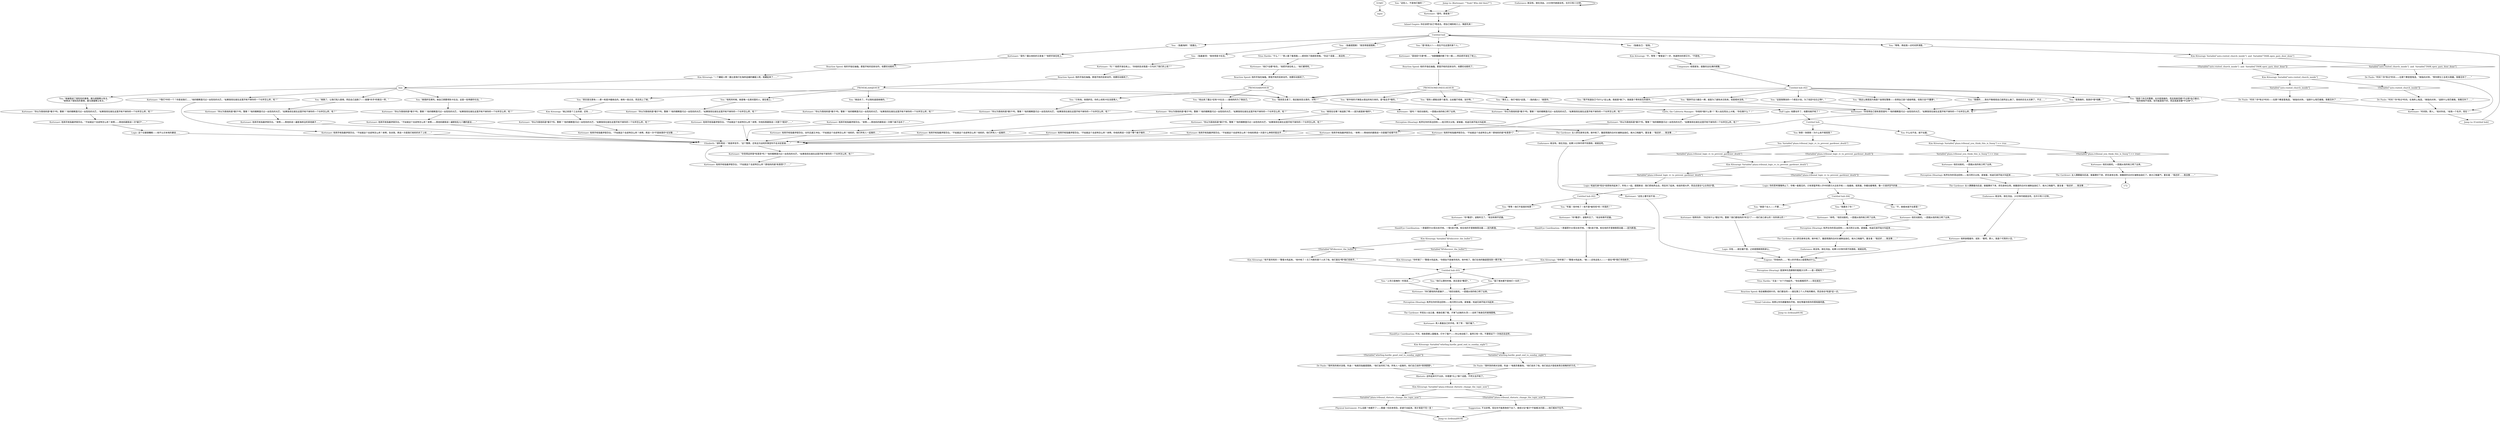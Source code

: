 # TRIBUNAL / THEY DID NOT DO THIS!
# "They didn't do it!"
# ==================================================
digraph G {
	  0 [label="START"];
	  1 [label="input"];
	  2 [label="You: （指着自己）“是我。”"];
	  3 [label="You: （指着海岸）“是露比。”"];
	  4 [label="Untitled hub (02)"];
	  5 [label="Kortenaer: “你以为我他妈是*傻子*吗，警察？”他的眼睛里闪过一丝危险的光芒。“如果我现在就在这里开枪干掉你的一个伙伴怎么样，哈？”"];
	  6 [label="Logic: 你的思考慢慢停止了。你唯一能看见的，只有穿盔甲男人手中的那只大左轮手枪——指着她，摇晃着。你蠕动着嘴唇，像一只渴求空气的鱼……"];
	  7 [label="Kortenaer: 他用手枪指着伊丽莎白。动作迅速又冲动。“不如就这个吉皮特怎么样？他妈的，他们所有人一起做的……”"];
	  8 [label="Kortenaer: 他用手枪指着伊丽莎白。“不如就这个吉皮特怎么样？他妈的，他们所有人一起做的……”"];
	  9 [label="You: “等等！他们不是真的有罪！”"];
	  10 [label="Kortenaer: 他扣动扳机。一团烟从他的枪口喷了出来。"];
	  11 [label="You: “我这么做是因为我是个妄想狂警察——觉得自己是个超级明星。但我只会*干蠢事*。”"];
	  12 [label="Reaction Speed: 他的手指在抽搐。那是开枪的反射动作。他要扣动扳机了。"];
	  13 [label="Kortenaer: 他用手枪指着伊丽莎白。“不如就这个吉皮特怎么样？来啊，你他妈再说一次是个哪个婊子做的……”"];
	  14 [label="Kortenaer: “你*撒谎*。波勒听见了。”他没有移开武器。"];
	  15 [label="You: “园丁根本都不是他们一伙的！”"];
	  16 [label="PROVEKLAASJEHUB"];
	  17 [label="Kim Kitsuragi: “一个嫌疑人啊！露比是我们在海岸追捕的嫌疑人呢。她藏起来了……”"];
	  18 [label="Kortenaer: 他用手枪指着伊丽莎白。“不如就这个吉皮特怎么样？来啊，告诉我，再说一次是我们他妈的杀了上校……”"];
	  19 [label="You: “很多人都能去那个屋顶。比如餐厅老板，加尔特。”"];
	  20 [label="Kortenaer: “是吗，那是谁？”"];
	  21 [label="Reaction Speed: 他的手指在抽搐。那是开枪的反射动作。他要扣动扳机了。"];
	  22 [label="You: “我做的……我也不敢相信自己居然这么做了。我他妈实在太无聊了，不过……”"];
	  23 [label="De Paule: “时间？你*有过*时间——在那个教堂里鬼混。”她指向对岸。“帮你那位工会老大跑腿。我看见你了……”"];
	  24 [label="Inland Empire: 你应该把*自己*卷进去。把自己堵到枪口上，胸部先来！"];
	  25 [label="Elizabeth: “请听我说！”她高举双手。“这个警察，还有这次战地军事宣判不会决定是谁……”"];
	  26 [label="De Paule: “我听到的绝对没错，科迪！”电报员指着提图斯。“他们说吊死了他。所有人一起做的。他们自己说的*清清楚楚*。”"];
	  27 [label="Perception (Hearing): 枪声在你的耳边回响——低沉而又尖锐。紧接着，哈迪兄弟开始大叫起来……"];
	  28 [label="The Gardener: 女人蹒跚着向后退，接着蹲伏下来，抓住身体左侧。她腹部的白衬衫被鲜血染红了。她大口喘着气，重复着：“我还好……我没事……”"];
	  29 [label="Logic: 这个论据很糟糕——他不认识本地的暴徒……"];
	  30 [label="Untitled hub"];
	  31 [label="You: “事实上，他们*就在*这里。”（指向敌人）“就是你。”"];
	  32 [label="Kortenaer: “你以为我他妈是*傻子*吗，警察？”他的眼睛里闪过一丝危险的光芒。“如果我现在就在这里开枪干掉你的一个伙伴怎么样，哈？”"];
	  33 [label="Kortenaer: 他用手枪指着伊丽莎白。“不如就这个吉皮特怎么样？来啊，你他妈再跟我说一次那个*房间*……”"];
	  34 [label="Kortenaer: 他用手枪指着伊丽莎白。“不如就这个吉皮特怎么样？来啊——再他妈跟我说一遍那些乱七八糟的废话……”"];
	  35 [label="You: “听着！他中枪了！他不是*被吊死*的！听我的！”"];
	  36 [label="Rhetoric: 这听起来可不太妙。你需要*马上*换个话题。不然又会开枪了。"];
	  37 [label="You: “不，她根本就不在那里！”"];
	  38 [label="Titus Hardie: “尤金！”大个子抬起手。“快去看看莉齐——现在就去！”"];
	  39 [label="Kortenaer: “你以为我他妈是*傻子*吗，警察？”他的眼睛里闪过一丝危险的光芒。“如果我现在就在这里开枪干掉你的一个伙伴怎么样，哈？”"];
	  40 [label="You: “只有他。他很妒忌。你的上校和卡拉洁是情人。”"];
	  41 [label="Jump to: [Untitled hub]"];
	  42 [label="You: “上吊只是掩饰！听我说……”"];
	  43 [label="Kortenaer: 他扣动扳机。一团烟从他的枪口喷了出来。"];
	  44 [label="Reaction Speed: 他会被撕成碎片的。他们都会的——就在第三个人开枪的瞬间。而且他也*知道*这一点。"];
	  45 [label="Kortenaer: “真他妈*方便*啊……”他醉醺醺的瞪了你一眼——然后把手放在了枪上。"];
	  46 [label="You: “她很妒忌莱利。她自己想要得到卡拉洁。这是一些卑鄙的勾当。”"];
	  47 [label="You: “这些人，不是他们做的！”"];
	  48 [label="Kim Kitsuragi: Variable[\"plaza.tribunal_logic_rc_to_prevent_gardener_death\"]"];
	  49 [label="Variable[\"plaza.tribunal_logic_rc_to_prevent_gardener_death\"]", shape=diamond];
	  50 [label="!(Variable[\"plaza.tribunal_logic_rc_to_prevent_gardener_death\"])", shape=diamond];
	  51 [label="Kim Kitsuragi: “他不是吊死的！”警督大吼起来。“他中枪了！马丁内斯的某个人杀了他。他们是在*帮*我们找枪手。”"];
	  52 [label="Jump to: [tribunalHUB]"];
	  53 [label="Kim Kitsuragi: Variable[\"auto.visited_church_inside\"]  and  Variable[\"TASK.open_gary_door_done\"]"];
	  54 [label="Variable[\"auto.visited_church_inside\"]  and  Variable[\"TASK.open_gary_door_done\"]", shape=diamond];
	  55 [label="!(Variable[\"auto.visited_church_inside\"]  and  Variable[\"TASK.open_gary_door_done\"])", shape=diamond];
	  56 [label="Kim Kitsuragi: Variable[\"XP.discover_the_bullet\"]"];
	  57 [label="Variable[\"XP.discover_the_bullet\"]", shape=diamond];
	  58 [label="!(Variable[\"XP.discover_the_bullet\"])", shape=diamond];
	  59 [label="Untitled hub (03)"];
	  60 [label="De Paule: “我听到的绝对没错，科迪！”电报员看着他。“他们说杀了他。他们说这才是结束周日夜晚的好方式。”"];
	  61 [label="Eugene: “你他妈的……”男人的手想从口袋里掏点什么。"];
	  62 [label="Kortenaer: 他扣动扳机。一团烟从他的枪口喷了出来。"];
	  63 [label="Endurance: 她没有。她在流血。如果10分钟内得不到救助，她就会死。"];
	  64 [label="Perception (Hearing): 枪声在你的耳边回响——低沉而又尖锐。紧接着，哈迪兄弟开始大叫起来……"];
	  65 [label="You: “是我做的，我真的*很*抱歉。”"];
	  66 [label="You: “其实是无意地——那一枪是冲着她去的。她有一段过去，而且找上了她。”"];
	  67 [label="Reaction Speed: 他的手指在抽搐。那是开枪的反射动作。他要扣动扳机了。"];
	  68 [label="Kim Kitsuragi: Variable[\"plaza.tribunal_rhetoric_change_the_topic_now\"]"];
	  69 [label="Variable[\"plaza.tribunal_rhetoric_change_the_topic_now\"]", shape=diamond];
	  70 [label="!(Variable[\"plaza.tribunal_rhetoric_change_the_topic_now\"])", shape=diamond];
	  71 [label="Kortenaer: “鸟？”他把手放在枪上。“你他妈告诉我是一只鸟杀了我们的上校？”"];
	  72 [label="PROVESOMEONEELSEHUB"];
	  73 [label="You: “我是个失忆的警察。也许是我做的，而且我甚至都*不记得*自己做过。”\n“我的搭档不信我，但可能是我干的，而且我甚至都*不记得*了。”"];
	  74 [label="Hand/Eye Coordination: 不对。他故意朝上面瞄准，打中了窗户——你让他动摇了。虽然只有一秒。不要假设下一次他还会这样。"];
	  75 [label="The Gardener: 女人抓住身体左侧。她中枪了。腹部周围的白衬衫被鲜血染红。她大口喘着气，重复着：“我还好……我没事……”"];
	  76 [label="Perception (Hearing): 枪声在你的耳边回响——低沉而又尖锐。紧接着，哈迪兄弟开始大叫起来……"];
	  77 [label="Kim Kitsuragi: “不，等等！”警督退了一步，快速转向科顿艾尔。“不是他。”"];
	  78 [label="Titus Hardie: “什么？！”男人看了看周围——感觉到了困惑和背叛。“你这个混蛋……我没有……”"];
	  79 [label="Reaction Speed: 他的手指在抽搐。那是开枪的反射动作。他要扣动扳机了。"];
	  80 [label="Kortenaer: “你以为我他妈是*傻子*吗，警察？”他的眼睛里闪过一丝危险的光芒。“如果我现在就在这里开枪干掉你的一个伙伴怎么样，哈？”"];
	  81 [label="Kortenaer: 男人看着自己的手枪，笑了笑：“我打偏了。”"];
	  82 [label="You: “我要杀了你！”"];
	  83 [label="You: “她是个女人——不要……”"];
	  84 [label="Kim Kitsuragi: Variable[\"plaza.tribunal_you_think_this_is_funny\"] == true"];
	  85 [label="Variable[\"plaza.tribunal_you_think_this_is_funny\"] == true", shape=diamond];
	  86 [label="!(Variable[\"plaza.tribunal_you_think_this_is_funny\"] == true)", shape=diamond];
	  87 [label="The Gardener: 女人抓住身体左侧。她中枪了。腹部周围的白衬衫被鲜血染红。她大口喘着气，重复着：“我还好……我没事……”"];
	  88 [label="Jump to: [Kortenaer: \"\"Yeah? Who did then?\"\"]"];
	  89 [label="You: “是*其他人*——现在不在这里的某个人。”"];
	  90 [label="PROVEHARDYHUB"];
	  91 [label="Kim Kitsuragi: Variable[\"auto.visited_church_inside\"]"];
	  92 [label="Variable[\"auto.visited_church_inside\"]", shape=diamond];
	  93 [label="!(Variable[\"auto.visited_church_inside\"])", shape=diamond];
	  94 [label="Kortenaer: 他用手枪指着伊丽莎白。“不如就这个吉皮特怎么样？来啊——再他妈跟我说一次*婊子*……”"];
	  95 [label="Kortenaer: 他用手枪指着伊丽莎白。“来啊——再他妈的跟我说一次是餐厅经理干的！”"];
	  96 [label="Physical Instrument: 什么话题？枪都开了——乘着一切还来得及，赶紧行动起来。刚才真是千钧一发！"];
	  97 [label="Kortenaer: “你*撒谎*。波勒听见了。”他没有移开武器。"];
	  98 [label="You: “等等，再给我一点时间弄清楚。”"];
	  99 [label="De Paule: “时间？你*有过*时间——在那个教堂里鬼混。”她指向对岸。“追踪什么哑巴毒贩。我看见你了……”"];
	  100 [label="You: “她跑了。让我们陷入困境，然后自己逃跑了——就像*杀手*的做法一样。”"];
	  101 [label="You: “她被卷进了很危险的事情，跟马德雷教父有关。”\n“她卷进了很危险的事情，跟马德雷教父有关。”"];
	  102 [label="You: “射中他的子弹是从很远的地方来的。是*狙击手*做的。”"];
	  103 [label="Kortenaer: 他用手枪指着伊丽莎白。“不如就这个吉皮特怎么样？你他妈再说一次是什么神奇的狙击手……”"];
	  104 [label="You: 快想！快想想！为什么他不相信我？"];
	  105 [label="You: Variable[\"plaza.tribunal_logic_rc_to_prevent_gardener_death\"]"];
	  106 [label="Variable[\"plaza.tribunal_logic_rc_to_prevent_gardener_death\"]", shape=diamond];
	  107 [label="!(Variable[\"plaza.tribunal_logic_rc_to_prevent_gardener_death\"])", shape=diamond];
	  108 [label="Logic: 哈迪兄弟*坦白*说把他吊起来了。所有人一起。提图斯说：我们把他弄出去，然后吊了起来。他说的很大声，而且还是在*公众场合*里。"];
	  109 [label="Kortenaer: 他用手枪指着伊丽莎白。“不如就这个吉皮特怎么样？那他妈的就*有意思*了……”"];
	  110 [label="The Gardener: 年轻女人站立着，朝身后看了看。子弹飞过她的头顶——击碎了她身后的玻璃窗格。"];
	  111 [label="Kim Kitsuragi: Variable[\"whirling.hardie_good_end_to_sunday_night\"]"];
	  112 [label="Variable[\"whirling.hardie_good_end_to_sunday_night\"]", shape=diamond];
	  113 [label="!(Variable[\"whirling.hardie_good_end_to_sunday_night\"])", shape=diamond];
	  114 [label="Hand/Eye Coordination: 一款基耶尔40型左轮手枪。一管8发子弹。枪在他的手里微微晃动着——因为醉酒。"];
	  115 [label="Kim Kitsuragi: “你听错了！”警督大吼起来。“她——还有这些人——一直在*帮*我们寻找枪手。”"];
	  116 [label="Kortenaer: “这些土著可说不准……”"];
	  117 [label="You: （指着屋顶）“我觉得是卡拉洁。”"];
	  118 [label="Kortenaer: “时间到，野人。”他对你说。“给我一个名字。现在！”"];
	  119 [label="You: “他死的时候，她是唯一在房间里的人。就在楼上。”"];
	  120 [label="Kim Kitsuragi: “她之前是个工业间谍，还有……”"];
	  121 [label="Kortenaer: “他们*全都*有份。”他把手放在枪上。“他们都得死。”"];
	  122 [label="Kortenaer: “你以为我他妈是*傻子*吗，警察？”他的眼睛里闪过一丝危险的光芒。“如果我现在就在这里开枪干掉你的一个伙伴怎么样，哈？”"];
	  123 [label="Kortenaer: 他用手枪指着伊丽莎白。“来啊——再他妈说一遍是海岸边的其他婊子……”"];
	  124 [label="You: 什么也不说，就干站着。"];
	  125 [label="Untitled hub (04)"];
	  126 [label="Composure: 他很紧张，就像完全拉满的钢簧。"];
	  127 [label="De Paule: “时间？你*有过*时间。在海岸上鬼混。”她指向对岸。“追踪什么哑巴毒贩。我看见你了……”"];
	  128 [label="Untitled hub"];
	  129 [label="Hand/Eye Coordination: 一款基耶尔40型左轮手枪。一管8发子弹。枪在他的手里微微晃动着——因为醉酒。"];
	  130 [label="Kortenaer: “你们都他妈的是骗子……”他扣动扳机。一团烟从他的枪口喷了出来。"];
	  131 [label="Kortenaer: 他转身看着你，说到：“看吧，野人，我是个可笑的小丑。”"];
	  132 [label="Perception (Hearing): 枪声在你的耳边回响——低沉而又尖锐。紧接着，哈迪兄弟开始大叫起来……"];
	  133 [label="Logic: 天啦……就在餐厅里。之前提图斯刚刚承认。"];
	  134 [label="Kortenaer: 他用手枪指着伊丽莎白。“来啊——再他妈的跟我说一次哪个婊子自杀了……”"];
	  135 [label="You: （指着提图斯）“我觉得是提图斯。”"];
	  136 [label="You: “他出卖了露比*还有*卡拉洁——就他妈的为了救自己。”"];
	  137 [label="You: “我不知道自己*为什么*这么做。我就是*做了*。我就是个等待发生的意外。”"];
	  138 [label="Kortenaer: “你以为我他妈是*傻子*吗，警察？”他的眼睛里闪过一丝危险的光芒。“如果我现在就在这里开枪干掉你的一个伙伴怎么样，哈？”"];
	  139 [label="Kim Kitsuragi: “你听错了！”警督大吼起来。“你朋友不是被吊死的。他中枪了。我们在他的脑袋里找到一颗子弹。”"];
	  140 [label="Suggestion: 不太妙啊。现在你不能再争辩下去了。继续讨论*案子*不能解决问题——他们根本不在乎。"];
	  141 [label="Kortenaer: “来吧。”他扣动扳机。一团烟从他的枪口喷了出来。"];
	  142 [label="Visual Calculus: 他想让你先朝雇佣兵开枪。他在等着你和你的搭档做肉盾。"];
	  143 [label="Perception (Hearing): 是某种东西摩擦的粗糙沙沙声——是一把枪吗？"];
	  144 [label="Kortenaer: “你以为我他妈是*傻子*吗，警察？”他的眼睛里闪过一丝危险的光芒。“如果我现在就在这里开枪干掉你的一个伙伴怎么样，哈？”"];
	  145 [label="Kortenaer: “你以为我他妈是*傻子*吗，警察？”他的眼睛里闪过一丝危险的光芒。“如果我现在就在这里开枪干掉你的一个伙伴怎么样，哈？”"];
	  146 [label="You: “他们认罪的时候，其实是在*撒谎*。”"];
	  147 [label="Jump to: [tribunalHUB]"];
	  148 [label="The Gardener: 女人蹒跚着向后退，接着蹲伏下来，抓住身体左侧。她腹部的白衬衫被鲜血染红了。她大口喘着气，重复着：“我还好……我没事……”"];
	  149 [label="Endurance: 她没有。她在流血。如果10分钟内得不到救助，她就会死。"];
	  150 [label="You: “我拼尽全力最后一搏，就是为了避免末日到来。但是根本没用。”"];
	  151 [label="Kortenaer: “是吗？露比他妈的又是谁？”他把手放在枪上。"];
	  152 [label="You: “我改变主意了。我还能改变主意的，对吧？”"];
	  153 [label="Garte, the Cafeteria Manager: “你他妈*搞什么鬼*？”男人站在阳台上大喊。“你在做什么？！”"];
	  154 [label="Kortenaer: “你以为我他妈是*傻子*吗，警察？”他的眼睛里闪过一丝危险的光芒。“如果我现在就在这里开枪干掉你的一个伙伴怎么样，哈？”"];
	  155 [label="hun"];
	  156 [label="You: “这是我策划的一个疯狂计划。为了找回*旧日之物*。”"];
	  157 [label="Kortenaer: “你以为我他妈是*傻子*吗，警察？”他的眼睛里闪过一丝危险的光芒。“如果我现在就在这里开枪干掉你的一个伙伴怎么样，哈？”"];
	  158 [label="Kortenaer: 他用手枪指着伊丽莎白。“不如就这个吉皮特怎么样？来啊，再说一次*不是故意的*试试看……”"];
	  159 [label="Kortenaer: “你以为我他妈是*傻子*吗，警察？”他的眼睛里闪过一丝危险的光芒。“如果我现在就在这里开枪干掉你的一个伙伴怎么样，哈？”"];
	  160 [label="Kortenaer: 他用手枪指着伊丽莎白。“不如就这个吉皮特怎么样？那他妈的就*有意思*了……”"];
	  161 [label="Untitled hub (02)"];
	  162 [label="You: “她现在在哪？她逃跑了啊——因为就是她*做的*。”"];
	  163 [label="You: “她自杀了。不过我知道是她做的。”"];
	  164 [label="Kortenaer: “*我们*中的一个？你是说我们……”他的眼睛里闪过一丝危险的光芒。“如果我现在就在这里开枪干掉你的一个伙伴怎么样，哈？”"];
	  165 [label="Half Light: 他要动手了，他要向她开枪了！"];
	  166 [label="Kortenaer: “你觉得这样很*有意思*吗？”他的眼睛里闪过一丝危险的光芒。“如果我现在就在这里开枪干掉你的一个伙伴怎么样，哈？”"];
	  167 [label="Kortenaer: “你觉得自己很有意思是吗？”他的眼睛里闪过一丝危险的光芒。“如果我现在就在这里开枪干掉你的一个伙伴怎么样，哈？”"];
	  168 [label="Kortenaer: “是吗？”他扣动扳机。一团烟从他的枪口喷了出来。"];
	  169 [label="Kortenaer: 他转向你：“你还有什么*理论*吗，警察？我们都他妈的*听见*了——他们亲口承认的！向你承认的！”"];
	  170 [label="Endurance: 她没有。她在流血。20分钟内她就会死。也许只有15分钟。"];
	  171 [label="Endurance: 她没有。她在流血。20分钟内她就会死。也许只有15分钟。"];
	  0 -> 1
	  2 -> 77
	  3 -> 151
	  4 -> 65
	  4 -> 73
	  4 -> 137
	  4 -> 11
	  4 -> 150
	  4 -> 22
	  4 -> 152
	  4 -> 156
	  5 -> 13
	  6 -> 125
	  7 -> 25
	  8 -> 25
	  9 -> 14
	  10 -> 148
	  11 -> 167
	  12 -> 72
	  13 -> 25
	  14 -> 129
	  15 -> 130
	  16 -> 152
	  16 -> 66
	  16 -> 163
	  16 -> 119
	  17 -> 155
	  18 -> 25
	  19 -> 153
	  20 -> 24
	  21 -> 17
	  22 -> 167
	  23 -> 118
	  24 -> 30
	  25 -> 166
	  26 -> 36
	  27 -> 110
	  28 -> 171
	  29 -> 25
	  30 -> 2
	  30 -> 98
	  30 -> 3
	  30 -> 135
	  30 -> 117
	  30 -> 89
	  31 -> 165
	  32 -> 33
	  33 -> 25
	  34 -> 25
	  35 -> 97
	  36 -> 68
	  37 -> 43
	  38 -> 44
	  39 -> 134
	  40 -> 122
	  41 -> 30
	  42 -> 130
	  43 -> 132
	  44 -> 142
	  45 -> 12
	  46 -> 154
	  47 -> 20
	  48 -> 49
	  48 -> 50
	  49 -> 108
	  50 -> 6
	  51 -> 59
	  53 -> 54
	  53 -> 55
	  54 -> 23
	  55 -> 91
	  56 -> 57
	  56 -> 58
	  57 -> 139
	  58 -> 51
	  59 -> 42
	  59 -> 15
	  59 -> 146
	  60 -> 36
	  61 -> 143
	  62 -> 76
	  63 -> 116
	  64 -> 75
	  65 -> 167
	  66 -> 120
	  67 -> 16
	  68 -> 69
	  68 -> 70
	  69 -> 96
	  70 -> 140
	  71 -> 67
	  72 -> 152
	  72 -> 19
	  72 -> 102
	  72 -> 31
	  73 -> 167
	  74 -> 111
	  75 -> 63
	  76 -> 28
	  77 -> 126
	  78 -> 121
	  79 -> 90
	  80 -> 8
	  81 -> 74
	  82 -> 141
	  83 -> 169
	  84 -> 85
	  84 -> 86
	  85 -> 62
	  86 -> 10
	  87 -> 149
	  88 -> 20
	  89 -> 45
	  90 -> 40
	  90 -> 152
	  90 -> 136
	  91 -> 92
	  91 -> 93
	  92 -> 99
	  93 -> 127
	  94 -> 29
	  95 -> 25
	  96 -> 52
	  97 -> 114
	  98 -> 53
	  99 -> 118
	  100 -> 159
	  101 -> 145
	  102 -> 157
	  103 -> 25
	  104 -> 105
	  105 -> 106
	  105 -> 107
	  106 -> 48
	  107 -> 48
	  108 -> 161
	  109 -> 25
	  110 -> 81
	  111 -> 112
	  111 -> 113
	  112 -> 60
	  113 -> 26
	  114 -> 115
	  115 -> 59
	  116 -> 61
	  117 -> 71
	  118 -> 41
	  119 -> 32
	  120 -> 144
	  121 -> 79
	  122 -> 7
	  123 -> 25
	  124 -> 84
	  125 -> 82
	  125 -> 83
	  125 -> 37
	  126 -> 4
	  127 -> 118
	  128 -> 104
	  128 -> 124
	  129 -> 56
	  130 -> 27
	  131 -> 61
	  132 -> 87
	  133 -> 61
	  134 -> 25
	  135 -> 78
	  136 -> 80
	  137 -> 167
	  138 -> 95
	  139 -> 59
	  140 -> 52
	  141 -> 132
	  142 -> 147
	  143 -> 38
	  144 -> 158
	  145 -> 94
	  146 -> 130
	  148 -> 172
	  149 -> 61
	  150 -> 167
	  151 -> 21
	  152 -> 168
	  153 -> 138
	  154 -> 34
	  155 -> 164
	  155 -> 100
	  155 -> 101
	  155 -> 46
	  155 -> 152
	  156 -> 167
	  157 -> 103
	  158 -> 25
	  159 -> 123
	  160 -> 25
	  161 -> 9
	  161 -> 35
	  162 -> 5
	  163 -> 39
	  164 -> 18
	  165 -> 128
	  166 -> 109
	  167 -> 160
	  168 -> 64
	  169 -> 133
	  170 -> 170
	  171 -> 131
}

